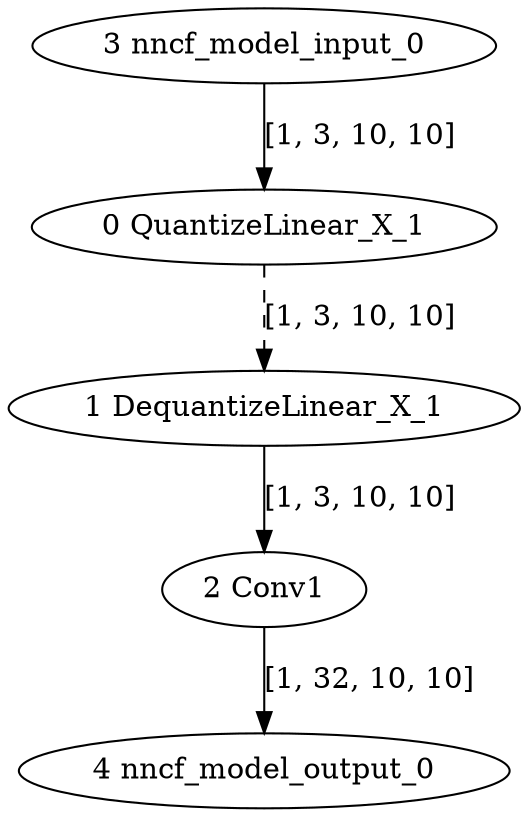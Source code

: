 strict digraph  {
"0 QuantizeLinear_X_1" [id=0, type=QuantizeLinear];
"1 DequantizeLinear_X_1" [id=1, type=DequantizeLinear];
"2 Conv1" [id=2, type=Conv];
"3 nncf_model_input_0" [id=3, type=nncf_model_input];
"4 nncf_model_output_0" [id=4, type=nncf_model_output];
"0 QuantizeLinear_X_1" -> "1 DequantizeLinear_X_1"  [label="[1, 3, 10, 10]", style=dashed];
"1 DequantizeLinear_X_1" -> "2 Conv1"  [label="[1, 3, 10, 10]", style=solid];
"2 Conv1" -> "4 nncf_model_output_0"  [label="[1, 32, 10, 10]", style=solid];
"3 nncf_model_input_0" -> "0 QuantizeLinear_X_1"  [label="[1, 3, 10, 10]", style=solid];
}
